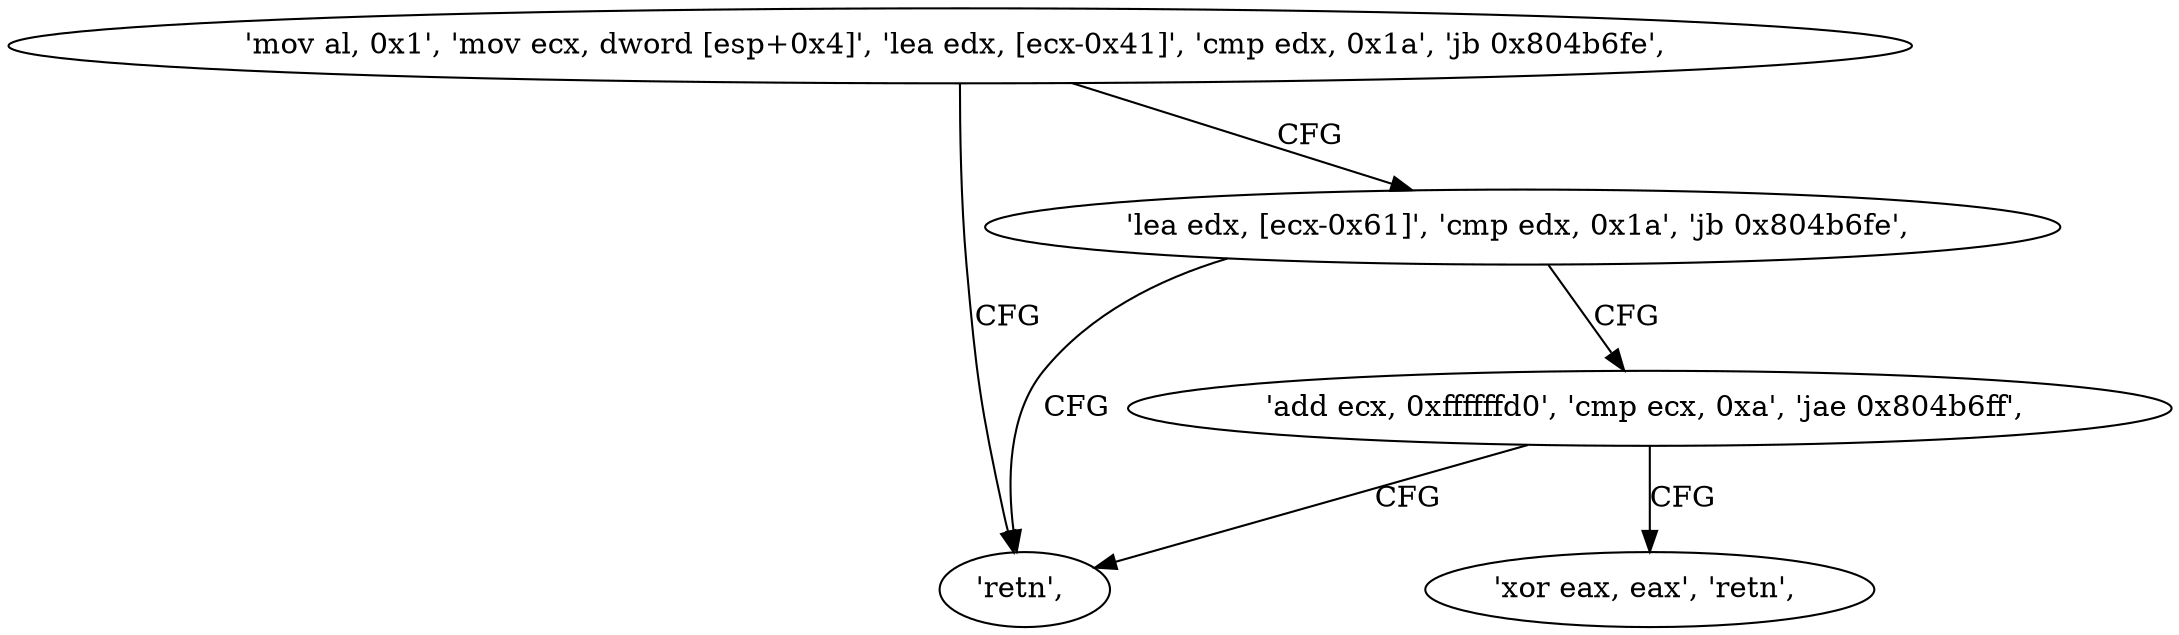 digraph "func" {
"134526688" [label = "'mov al, 0x1', 'mov ecx, dword [esp+0x4]', 'lea edx, [ecx-0x41]', 'cmp edx, 0x1a', 'jb 0x804b6fe', " ]
"134526718" [label = "'retn', " ]
"134526702" [label = "'lea edx, [ecx-0x61]', 'cmp edx, 0x1a', 'jb 0x804b6fe', " ]
"134526710" [label = "'add ecx, 0xffffffd0', 'cmp ecx, 0xa', 'jae 0x804b6ff', " ]
"134526719" [label = "'xor eax, eax', 'retn', " ]
"134526688" -> "134526718" [ label = "CFG" ]
"134526688" -> "134526702" [ label = "CFG" ]
"134526702" -> "134526718" [ label = "CFG" ]
"134526702" -> "134526710" [ label = "CFG" ]
"134526710" -> "134526719" [ label = "CFG" ]
"134526710" -> "134526718" [ label = "CFG" ]
}
